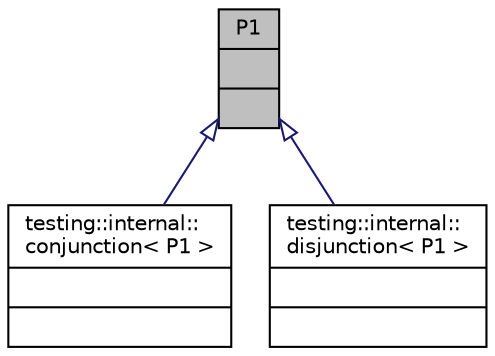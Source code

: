 digraph "P1"
{
 // LATEX_PDF_SIZE
  bgcolor="transparent";
  edge [fontname="Helvetica",fontsize="10",labelfontname="Helvetica",labelfontsize="10"];
  node [fontname="Helvetica",fontsize="10",shape=record];
  Node1 [label="{P1\n||}",height=0.2,width=0.4,color="black", fillcolor="grey75", style="filled", fontcolor="black",tooltip=" "];
  Node1 -> Node2 [dir="back",color="midnightblue",fontsize="10",style="solid",arrowtail="onormal",fontname="Helvetica"];
  Node2 [label="{testing::internal::\lconjunction\< P1 \>\n||}",height=0.2,width=0.4,color="black",URL="$structtesting_1_1internal_1_1conjunction_3_01P1_01_4.html",tooltip=" "];
  Node1 -> Node3 [dir="back",color="midnightblue",fontsize="10",style="solid",arrowtail="onormal",fontname="Helvetica"];
  Node3 [label="{testing::internal::\ldisjunction\< P1 \>\n||}",height=0.2,width=0.4,color="black",URL="$structtesting_1_1internal_1_1disjunction_3_01P1_01_4.html",tooltip=" "];
}
